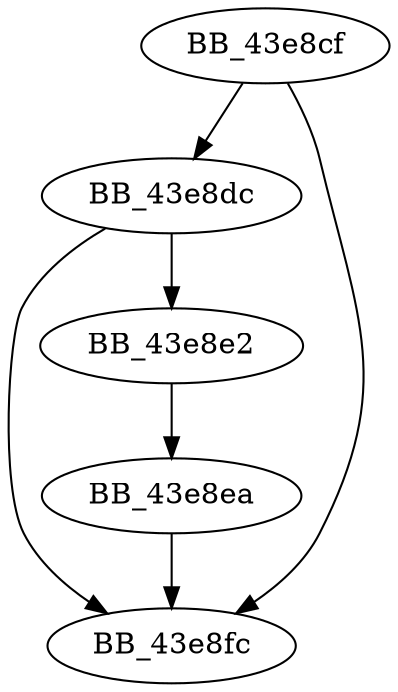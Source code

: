 DiGraph __freebuf{
BB_43e8cf->BB_43e8dc
BB_43e8cf->BB_43e8fc
BB_43e8dc->BB_43e8e2
BB_43e8dc->BB_43e8fc
BB_43e8e2->BB_43e8ea
BB_43e8ea->BB_43e8fc
}
